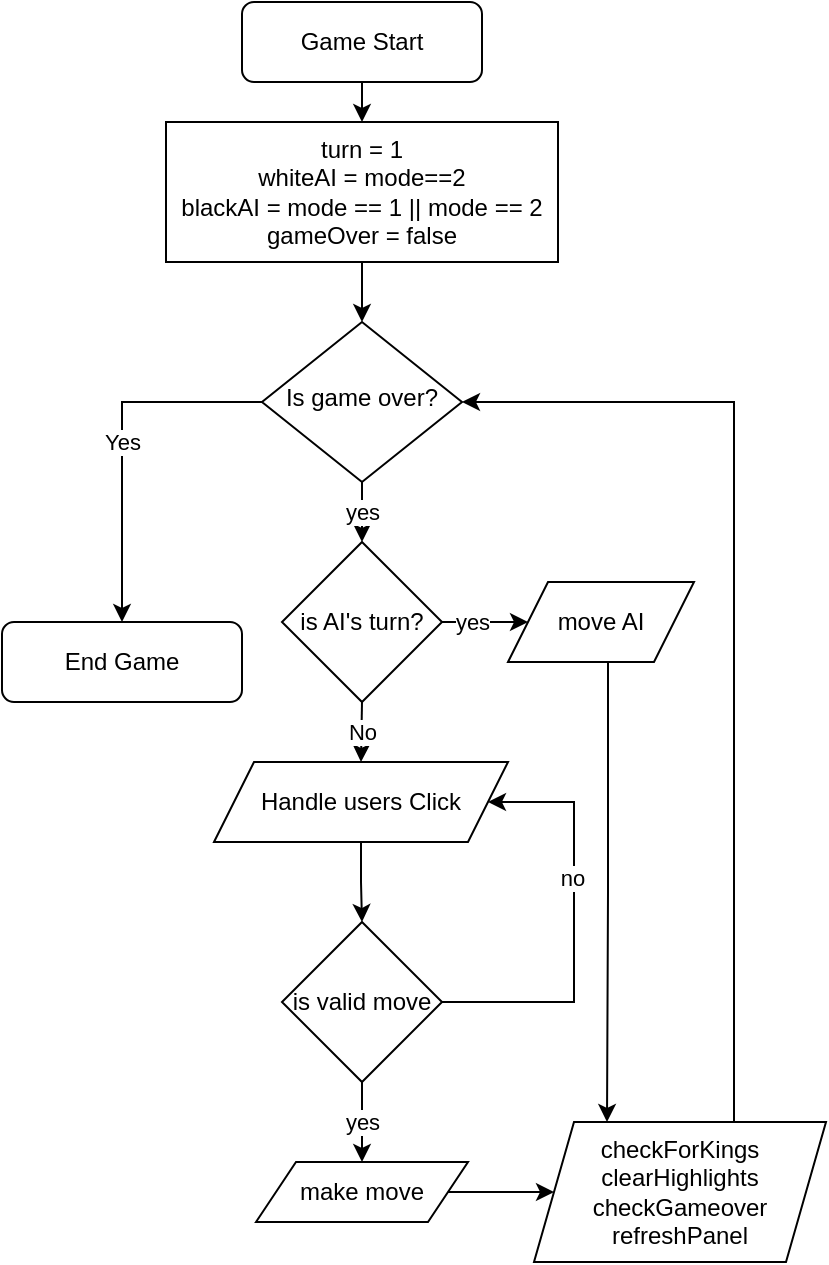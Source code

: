 <mxfile version="14.3.2" type="device"><diagram id="C5RBs43oDa-KdzZeNtuy" name="Page-1"><mxGraphModel dx="466" dy="811" grid="1" gridSize="10" guides="1" tooltips="1" connect="1" arrows="1" fold="1" page="1" pageScale="1" pageWidth="827" pageHeight="1169" math="0" shadow="0"><root><mxCell id="WIyWlLk6GJQsqaUBKTNV-0"/><mxCell id="WIyWlLk6GJQsqaUBKTNV-1" parent="WIyWlLk6GJQsqaUBKTNV-0"/><mxCell id="8eje9ZHespTrYPS4EJXg-4" style="edgeStyle=orthogonalEdgeStyle;rounded=0;orthogonalLoop=1;jettySize=auto;html=1;exitX=0.5;exitY=1;exitDx=0;exitDy=0;entryX=0.5;entryY=0;entryDx=0;entryDy=0;" edge="1" parent="WIyWlLk6GJQsqaUBKTNV-1" source="WIyWlLk6GJQsqaUBKTNV-3" target="8eje9ZHespTrYPS4EJXg-3"><mxGeometry relative="1" as="geometry"/></mxCell><mxCell id="WIyWlLk6GJQsqaUBKTNV-3" value="&lt;div&gt;Game Start&lt;/div&gt;" style="rounded=1;whiteSpace=wrap;html=1;fontSize=12;glass=0;strokeWidth=1;shadow=0;" parent="WIyWlLk6GJQsqaUBKTNV-1" vertex="1"><mxGeometry x="354" y="20" width="120" height="40" as="geometry"/></mxCell><mxCell id="8eje9ZHespTrYPS4EJXg-2" value="&lt;div&gt;Yes&lt;/div&gt;" style="edgeStyle=orthogonalEdgeStyle;rounded=0;orthogonalLoop=1;jettySize=auto;html=1;exitX=0;exitY=0.5;exitDx=0;exitDy=0;entryX=0.5;entryY=0;entryDx=0;entryDy=0;" edge="1" parent="WIyWlLk6GJQsqaUBKTNV-1" source="WIyWlLk6GJQsqaUBKTNV-6" target="WIyWlLk6GJQsqaUBKTNV-11"><mxGeometry relative="1" as="geometry"/></mxCell><mxCell id="8eje9ZHespTrYPS4EJXg-10" value="yes" style="edgeStyle=orthogonalEdgeStyle;rounded=0;orthogonalLoop=1;jettySize=auto;html=1;exitX=0.5;exitY=1;exitDx=0;exitDy=0;entryX=0.5;entryY=0;entryDx=0;entryDy=0;" edge="1" parent="WIyWlLk6GJQsqaUBKTNV-1" source="WIyWlLk6GJQsqaUBKTNV-6" target="8eje9ZHespTrYPS4EJXg-9"><mxGeometry relative="1" as="geometry"/></mxCell><mxCell id="WIyWlLk6GJQsqaUBKTNV-6" value="Is game over?" style="rhombus;whiteSpace=wrap;html=1;shadow=0;fontFamily=Helvetica;fontSize=12;align=center;strokeWidth=1;spacing=6;spacingTop=-4;" parent="WIyWlLk6GJQsqaUBKTNV-1" vertex="1"><mxGeometry x="364" y="180" width="100" height="80" as="geometry"/></mxCell><mxCell id="WIyWlLk6GJQsqaUBKTNV-11" value="End Game" style="rounded=1;whiteSpace=wrap;html=1;fontSize=12;glass=0;strokeWidth=1;shadow=0;" parent="WIyWlLk6GJQsqaUBKTNV-1" vertex="1"><mxGeometry x="234" y="330" width="120" height="40" as="geometry"/></mxCell><mxCell id="8eje9ZHespTrYPS4EJXg-6" style="edgeStyle=orthogonalEdgeStyle;rounded=0;orthogonalLoop=1;jettySize=auto;html=1;exitX=0.5;exitY=1;exitDx=0;exitDy=0;entryX=0.5;entryY=0;entryDx=0;entryDy=0;" edge="1" parent="WIyWlLk6GJQsqaUBKTNV-1" source="8eje9ZHespTrYPS4EJXg-3" target="WIyWlLk6GJQsqaUBKTNV-6"><mxGeometry relative="1" as="geometry"/></mxCell><mxCell id="8eje9ZHespTrYPS4EJXg-3" value="&lt;div&gt;turn = 1&lt;/div&gt;&lt;div&gt;whiteAI = mode==2&lt;/div&gt;&lt;div&gt;blackAI = mode == 1 || mode == 2&lt;br&gt;&lt;/div&gt;&lt;div&gt;gameOver = false&lt;br&gt;&lt;/div&gt;" style="rounded=0;whiteSpace=wrap;html=1;" vertex="1" parent="WIyWlLk6GJQsqaUBKTNV-1"><mxGeometry x="316" y="80" width="196" height="70" as="geometry"/></mxCell><mxCell id="8eje9ZHespTrYPS4EJXg-16" style="edgeStyle=orthogonalEdgeStyle;rounded=0;orthogonalLoop=1;jettySize=auto;html=1;exitX=0.5;exitY=1;exitDx=0;exitDy=0;entryX=0.5;entryY=0;entryDx=0;entryDy=0;" edge="1" parent="WIyWlLk6GJQsqaUBKTNV-1" source="8eje9ZHespTrYPS4EJXg-8" target="8eje9ZHespTrYPS4EJXg-15"><mxGeometry relative="1" as="geometry"/></mxCell><mxCell id="8eje9ZHespTrYPS4EJXg-8" value="Handle users Click" style="shape=parallelogram;perimeter=parallelogramPerimeter;whiteSpace=wrap;html=1;fixedSize=1;" vertex="1" parent="WIyWlLk6GJQsqaUBKTNV-1"><mxGeometry x="340" y="400" width="147" height="40" as="geometry"/></mxCell><mxCell id="8eje9ZHespTrYPS4EJXg-11" value="yes" style="edgeStyle=orthogonalEdgeStyle;rounded=0;orthogonalLoop=1;jettySize=auto;html=1;exitX=1;exitY=0.5;exitDx=0;exitDy=0;entryX=0;entryY=0.5;entryDx=0;entryDy=0;" edge="1" parent="WIyWlLk6GJQsqaUBKTNV-1" source="8eje9ZHespTrYPS4EJXg-9" target="8eje9ZHespTrYPS4EJXg-12"><mxGeometry relative="1" as="geometry"><mxPoint x="490" y="330" as="targetPoint"/></mxGeometry></mxCell><mxCell id="8eje9ZHespTrYPS4EJXg-14" value="No" style="edgeStyle=orthogonalEdgeStyle;rounded=0;orthogonalLoop=1;jettySize=auto;html=1;exitX=0.5;exitY=1;exitDx=0;exitDy=0;entryX=0.5;entryY=0;entryDx=0;entryDy=0;" edge="1" parent="WIyWlLk6GJQsqaUBKTNV-1" source="8eje9ZHespTrYPS4EJXg-9" target="8eje9ZHespTrYPS4EJXg-8"><mxGeometry relative="1" as="geometry"/></mxCell><mxCell id="8eje9ZHespTrYPS4EJXg-9" value="is AI's turn?" style="rhombus;whiteSpace=wrap;html=1;" vertex="1" parent="WIyWlLk6GJQsqaUBKTNV-1"><mxGeometry x="374" y="290" width="80" height="80" as="geometry"/></mxCell><mxCell id="8eje9ZHespTrYPS4EJXg-27" style="edgeStyle=orthogonalEdgeStyle;rounded=0;orthogonalLoop=1;jettySize=auto;html=1;exitX=0.5;exitY=1;exitDx=0;exitDy=0;entryX=0.25;entryY=0;entryDx=0;entryDy=0;" edge="1" parent="WIyWlLk6GJQsqaUBKTNV-1" source="8eje9ZHespTrYPS4EJXg-12" target="8eje9ZHespTrYPS4EJXg-22"><mxGeometry relative="1" as="geometry"><Array as="points"><mxPoint x="537" y="350"/><mxPoint x="537" y="465"/></Array></mxGeometry></mxCell><mxCell id="8eje9ZHespTrYPS4EJXg-12" value="move AI" style="shape=parallelogram;perimeter=parallelogramPerimeter;whiteSpace=wrap;html=1;fixedSize=1;" vertex="1" parent="WIyWlLk6GJQsqaUBKTNV-1"><mxGeometry x="487" y="310" width="93" height="40" as="geometry"/></mxCell><mxCell id="8eje9ZHespTrYPS4EJXg-17" style="edgeStyle=orthogonalEdgeStyle;rounded=0;orthogonalLoop=1;jettySize=auto;html=1;exitX=1;exitY=0.5;exitDx=0;exitDy=0;entryX=1;entryY=0.5;entryDx=0;entryDy=0;" edge="1" parent="WIyWlLk6GJQsqaUBKTNV-1" source="8eje9ZHespTrYPS4EJXg-15" target="8eje9ZHespTrYPS4EJXg-8"><mxGeometry relative="1" as="geometry"><mxPoint x="520" y="440" as="targetPoint"/><Array as="points"><mxPoint x="520" y="520"/><mxPoint x="520" y="420"/></Array></mxGeometry></mxCell><mxCell id="8eje9ZHespTrYPS4EJXg-19" value="no" style="edgeLabel;html=1;align=center;verticalAlign=middle;resizable=0;points=[];" vertex="1" connectable="0" parent="8eje9ZHespTrYPS4EJXg-17"><mxGeometry x="0.226" y="1" relative="1" as="geometry"><mxPoint as="offset"/></mxGeometry></mxCell><mxCell id="8eje9ZHespTrYPS4EJXg-20" value="yes" style="edgeStyle=orthogonalEdgeStyle;rounded=0;orthogonalLoop=1;jettySize=auto;html=1;exitX=0.5;exitY=1;exitDx=0;exitDy=0;entryX=0.5;entryY=0;entryDx=0;entryDy=0;" edge="1" parent="WIyWlLk6GJQsqaUBKTNV-1" source="8eje9ZHespTrYPS4EJXg-15" target="8eje9ZHespTrYPS4EJXg-21"><mxGeometry relative="1" as="geometry"><mxPoint x="414" y="590" as="targetPoint"/></mxGeometry></mxCell><mxCell id="8eje9ZHespTrYPS4EJXg-15" value="is valid move" style="rhombus;whiteSpace=wrap;html=1;" vertex="1" parent="WIyWlLk6GJQsqaUBKTNV-1"><mxGeometry x="374" y="480" width="80" height="80" as="geometry"/></mxCell><mxCell id="8eje9ZHespTrYPS4EJXg-25" style="edgeStyle=orthogonalEdgeStyle;rounded=0;orthogonalLoop=1;jettySize=auto;html=1;exitX=1;exitY=0.5;exitDx=0;exitDy=0;entryX=0;entryY=0.5;entryDx=0;entryDy=0;" edge="1" parent="WIyWlLk6GJQsqaUBKTNV-1" source="8eje9ZHespTrYPS4EJXg-21" target="8eje9ZHespTrYPS4EJXg-22"><mxGeometry relative="1" as="geometry"/></mxCell><mxCell id="8eje9ZHespTrYPS4EJXg-21" value="make move" style="shape=parallelogram;perimeter=parallelogramPerimeter;whiteSpace=wrap;html=1;fixedSize=1;" vertex="1" parent="WIyWlLk6GJQsqaUBKTNV-1"><mxGeometry x="361" y="600" width="106" height="30" as="geometry"/></mxCell><mxCell id="8eje9ZHespTrYPS4EJXg-26" style="edgeStyle=orthogonalEdgeStyle;rounded=0;orthogonalLoop=1;jettySize=auto;html=1;exitX=0.5;exitY=0;exitDx=0;exitDy=0;entryX=1;entryY=0.5;entryDx=0;entryDy=0;" edge="1" parent="WIyWlLk6GJQsqaUBKTNV-1" source="8eje9ZHespTrYPS4EJXg-22" target="WIyWlLk6GJQsqaUBKTNV-6"><mxGeometry relative="1" as="geometry"><Array as="points"><mxPoint x="600" y="580"/><mxPoint x="600" y="220"/></Array></mxGeometry></mxCell><mxCell id="8eje9ZHespTrYPS4EJXg-22" value="&lt;div&gt;checkForKings&lt;/div&gt;&lt;div&gt;clearHighlights&lt;/div&gt;&lt;div&gt;checkGameover&lt;/div&gt;&lt;div&gt;refreshPanel&lt;br&gt;&lt;/div&gt;" style="shape=parallelogram;perimeter=parallelogramPerimeter;whiteSpace=wrap;html=1;fixedSize=1;" vertex="1" parent="WIyWlLk6GJQsqaUBKTNV-1"><mxGeometry x="500" y="580" width="146" height="70" as="geometry"/></mxCell></root></mxGraphModel></diagram></mxfile>